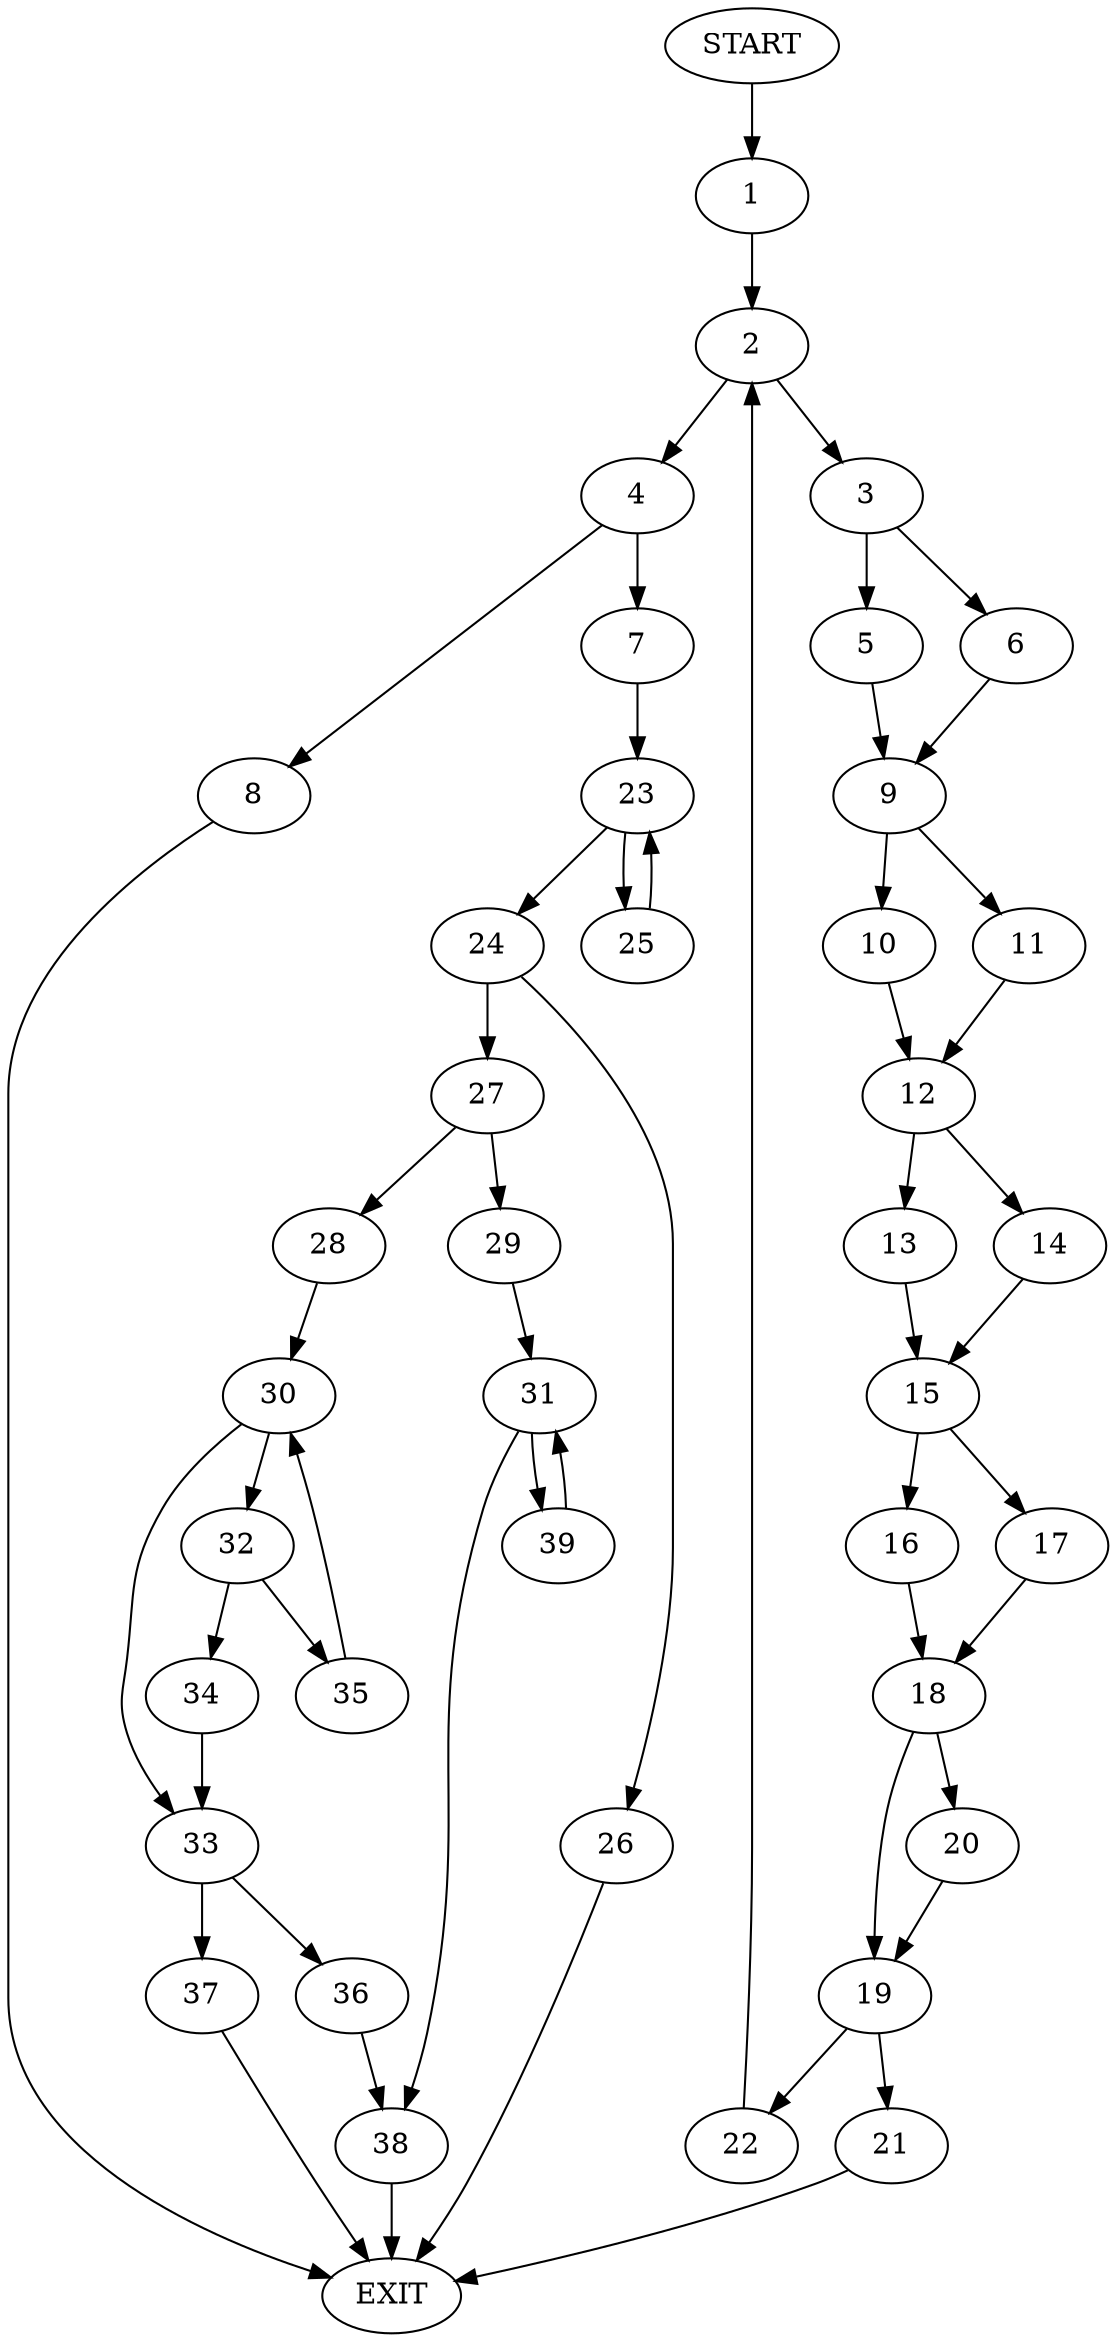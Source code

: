 digraph {
0 [label="START"]
40 [label="EXIT"]
0 -> 1
1 -> 2
2 -> 3
2 -> 4
3 -> 5
3 -> 6
4 -> 7
4 -> 8
5 -> 9
6 -> 9
9 -> 10
9 -> 11
10 -> 12
11 -> 12
12 -> 13
12 -> 14
14 -> 15
13 -> 15
15 -> 16
15 -> 17
16 -> 18
17 -> 18
18 -> 19
18 -> 20
19 -> 21
19 -> 22
20 -> 19
22 -> 2
21 -> 40
7 -> 23
8 -> 40
23 -> 24
23 -> 25
25 -> 23
24 -> 26
24 -> 27
26 -> 40
27 -> 28
27 -> 29
28 -> 30
29 -> 31
30 -> 32
30 -> 33
32 -> 34
32 -> 35
33 -> 36
33 -> 37
34 -> 33
35 -> 30
37 -> 40
36 -> 38
38 -> 40
31 -> 38
31 -> 39
39 -> 31
}
